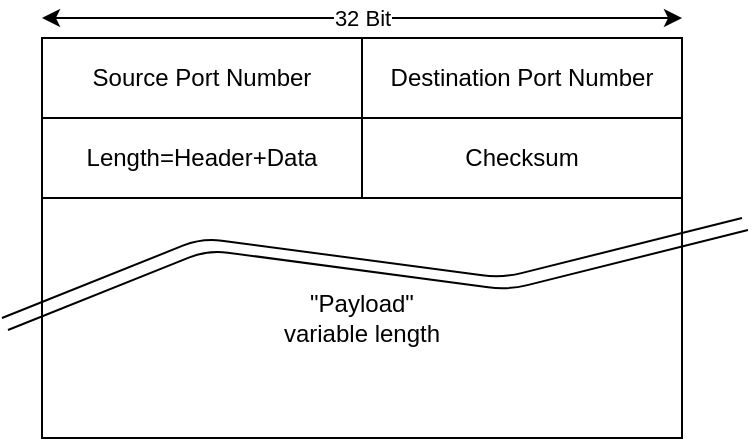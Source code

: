 <mxfile version="13.7.9" type="device"><diagram id="3MsuIG-hvmTNie7jpTFK" name="Seite-1"><mxGraphModel dx="782" dy="580" grid="1" gridSize="10" guides="1" tooltips="1" connect="1" arrows="1" fold="1" page="1" pageScale="1" pageWidth="827" pageHeight="1169" math="0" shadow="0"><root><mxCell id="0"/><mxCell id="1" parent="0"/><mxCell id="XZJfogXgYLE3Yeps_1Y1-1" value="Source Port Number" style="rounded=0;whiteSpace=wrap;html=1;" vertex="1" parent="1"><mxGeometry x="40" y="40" width="160" height="40" as="geometry"/></mxCell><mxCell id="XZJfogXgYLE3Yeps_1Y1-2" value="Destination Port Number" style="rounded=0;whiteSpace=wrap;html=1;" vertex="1" parent="1"><mxGeometry x="200" y="40" width="160" height="40" as="geometry"/></mxCell><mxCell id="XZJfogXgYLE3Yeps_1Y1-3" value="Length=Header+Data" style="rounded=0;whiteSpace=wrap;html=1;" vertex="1" parent="1"><mxGeometry x="40" y="80" width="160" height="40" as="geometry"/></mxCell><mxCell id="XZJfogXgYLE3Yeps_1Y1-4" value="&quot;Payload&quot;&lt;br&gt;variable length" style="rounded=0;whiteSpace=wrap;html=1;" vertex="1" parent="1"><mxGeometry x="40" y="120" width="320" height="120" as="geometry"/></mxCell><mxCell id="XZJfogXgYLE3Yeps_1Y1-5" value="Checksum" style="rounded=0;whiteSpace=wrap;html=1;" vertex="1" parent="1"><mxGeometry x="200" y="80" width="160" height="40" as="geometry"/></mxCell><mxCell id="XZJfogXgYLE3Yeps_1Y1-6" value="32 Bit" style="endArrow=classic;startArrow=classic;html=1;" edge="1" parent="1"><mxGeometry width="50" height="50" relative="1" as="geometry"><mxPoint x="40" y="30" as="sourcePoint"/><mxPoint x="360" y="30" as="targetPoint"/></mxGeometry></mxCell><mxCell id="XZJfogXgYLE3Yeps_1Y1-7" value="" style="endArrow=none;html=1;" edge="1" parent="1"><mxGeometry width="50" height="50" relative="1" as="geometry"><mxPoint x="20" y="180" as="sourcePoint"/><mxPoint x="390" y="130" as="targetPoint"/><Array as="points"><mxPoint x="120" y="140"/><mxPoint x="270" y="160"/></Array></mxGeometry></mxCell><mxCell id="XZJfogXgYLE3Yeps_1Y1-8" value="" style="endArrow=none;html=1;" edge="1" parent="1"><mxGeometry width="50" height="50" relative="1" as="geometry"><mxPoint x="23" y="186" as="sourcePoint"/><mxPoint x="393" y="136" as="targetPoint"/><Array as="points"><mxPoint x="123" y="146"/><mxPoint x="273" y="166"/></Array></mxGeometry></mxCell></root></mxGraphModel></diagram></mxfile>